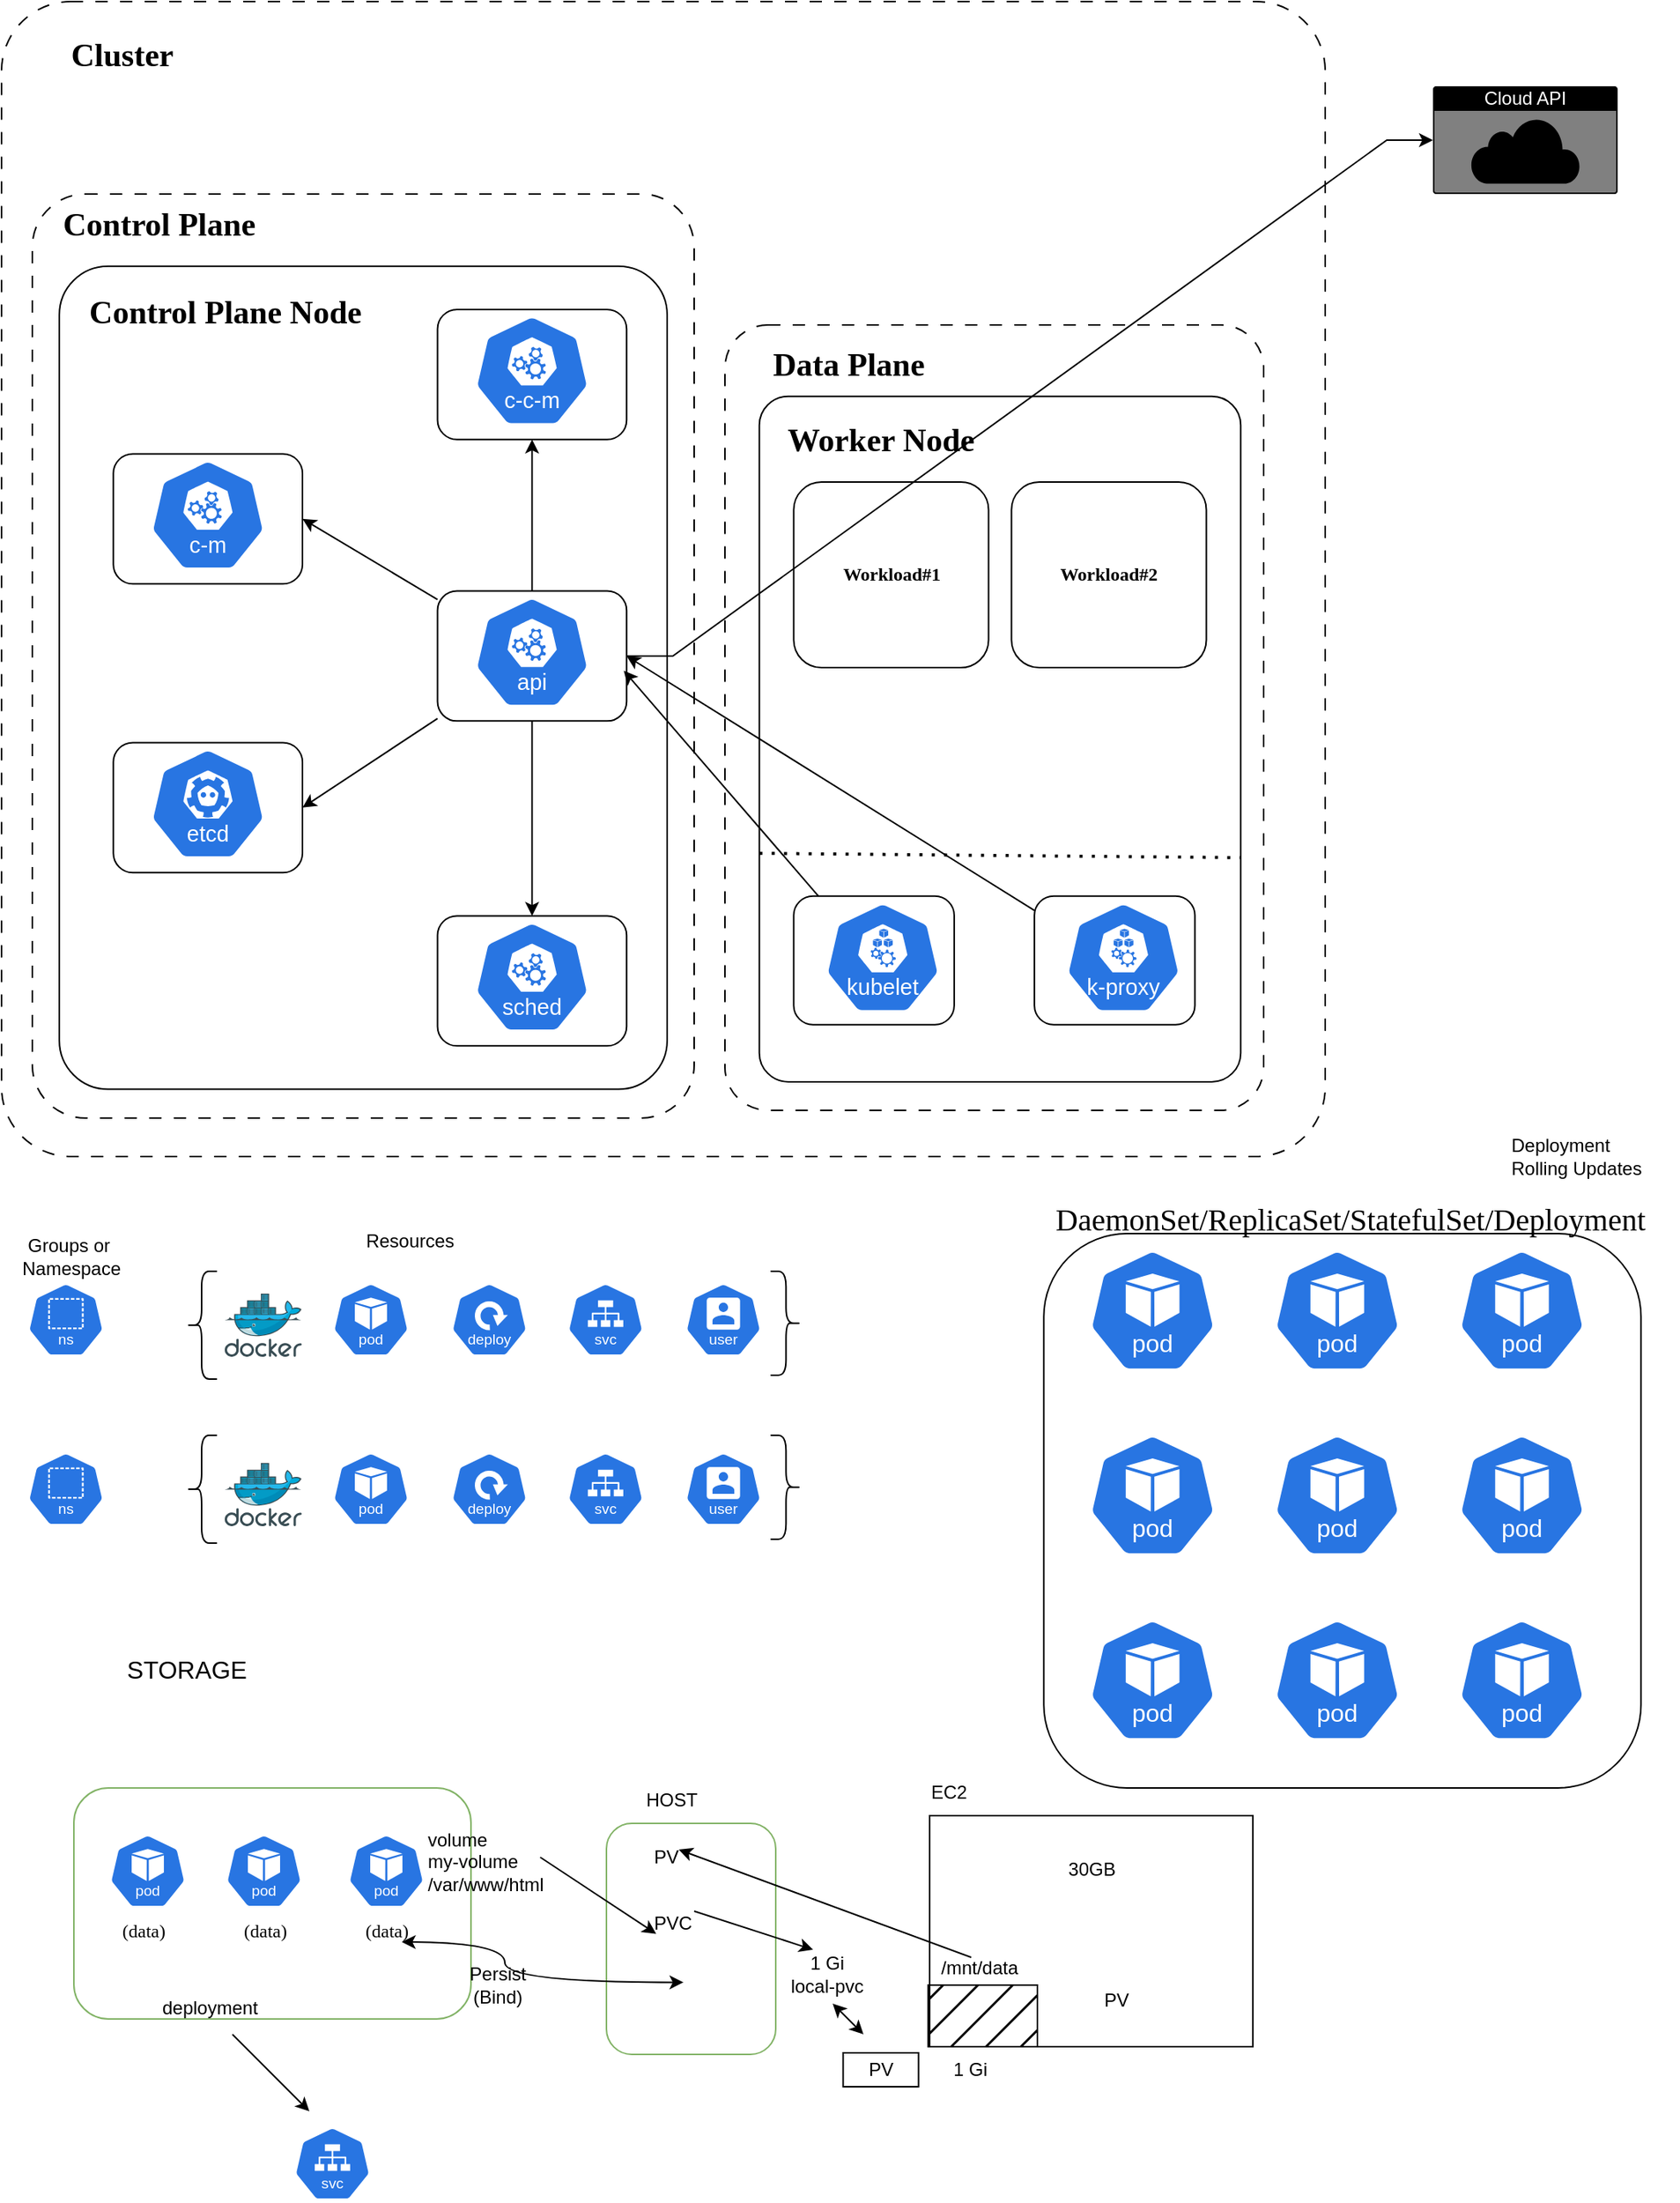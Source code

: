 <mxfile>
    <diagram id="0InjhLnmFeNZufS4UHry" name="k8s Architecture">
        <mxGraphModel dx="903" dy="637" grid="1" gridSize="10" guides="1" tooltips="1" connect="1" arrows="1" fold="1" page="1" pageScale="1" pageWidth="1100" pageHeight="850" math="0" shadow="0">
            <root>
                <mxCell id="0"/>
                <mxCell id="1" parent="0"/>
                <mxCell id="87" value="" style="rounded=1;whiteSpace=wrap;html=1;fillColor=none;strokeColor=#82b366;" vertex="1" parent="1">
                    <mxGeometry x="57" y="1170" width="258" height="150" as="geometry"/>
                </mxCell>
                <mxCell id="62" value="" style="rounded=1;whiteSpace=wrap;html=1;" vertex="1" parent="1">
                    <mxGeometry x="687.17" y="810" width="388" height="360" as="geometry"/>
                </mxCell>
                <mxCell id="2" value="" style="rounded=1;whiteSpace=wrap;html=1;arcSize=6;dashed=1;dashPattern=8 8;" parent="1" vertex="1">
                    <mxGeometry x="10" y="10" width="860" height="750" as="geometry"/>
                </mxCell>
                <mxCell id="4" value="" style="rounded=1;whiteSpace=wrap;html=1;arcSize=8;dashed=1;dashPattern=8 8;container=0;" parent="1" vertex="1">
                    <mxGeometry x="480" y="220" width="350" height="510" as="geometry"/>
                </mxCell>
                <mxCell id="6" value="" style="rounded=1;whiteSpace=wrap;html=1;arcSize=6;container=0;" parent="1" vertex="1">
                    <mxGeometry x="502.34" y="266.364" width="312.766" height="445.091" as="geometry"/>
                </mxCell>
                <mxCell id="7" value="" style="endArrow=none;dashed=1;html=1;dashPattern=1 3;strokeWidth=2;entryX=1;entryY=0.673;entryDx=0;entryDy=0;entryPerimeter=0;" parent="1" target="6" edge="1">
                    <mxGeometry width="50" height="50" relative="1" as="geometry">
                        <mxPoint x="502.34" y="563.091" as="sourcePoint"/>
                        <mxPoint x="539.574" y="516.727" as="targetPoint"/>
                    </mxGeometry>
                </mxCell>
                <mxCell id="13" value="" style="rounded=1;whiteSpace=wrap;html=1;container=0;" parent="1" vertex="1">
                    <mxGeometry x="524.681" y="590.909" width="104.255" height="83.455" as="geometry"/>
                </mxCell>
                <mxCell id="14" value="" style="rounded=1;whiteSpace=wrap;html=1;container=0;" parent="1" vertex="1">
                    <mxGeometry x="681.064" y="590.909" width="104.255" height="83.455" as="geometry"/>
                </mxCell>
                <mxCell id="16" value="&lt;font data-font-src=&quot;https://fonts.googleapis.com/css?family=Indie+Flower&quot; face=&quot;Indie Flower&quot;&gt;&lt;b&gt;Workload#1&lt;/b&gt;&lt;/font&gt;" style="rounded=1;whiteSpace=wrap;html=1;container=0;" parent="1" vertex="1">
                    <mxGeometry x="524.681" y="322" width="126.596" height="120.545" as="geometry"/>
                </mxCell>
                <mxCell id="17" value="&lt;font data-font-src=&quot;https://fonts.googleapis.com/css?family=Indie+Flower&quot; face=&quot;Indie Flower&quot;&gt;&lt;b&gt;Workload#2&lt;/b&gt;&lt;/font&gt;" style="rounded=1;whiteSpace=wrap;html=1;container=0;" parent="1" vertex="1">
                    <mxGeometry x="666.17" y="322" width="126.596" height="120.545" as="geometry"/>
                </mxCell>
                <mxCell id="26" value="" style="aspect=fixed;sketch=0;html=1;dashed=0;whitespace=wrap;verticalLabelPosition=bottom;verticalAlign=top;fillColor=#2875E2;strokeColor=#ffffff;points=[[0.005,0.63,0],[0.1,0.2,0],[0.9,0.2,0],[0.5,0,0],[0.995,0.63,0],[0.72,0.99,0],[0.5,1,0],[0.28,0.99,0]];shape=mxgraph.kubernetes.icon2;kubernetesLabel=1;prIcon=k_proxy;container=0;" parent="1" vertex="1">
                    <mxGeometry x="701.17" y="594.618" width="75.469" height="72.45" as="geometry"/>
                </mxCell>
                <mxCell id="27" value="" style="aspect=fixed;sketch=0;html=1;dashed=0;whitespace=wrap;verticalLabelPosition=bottom;verticalAlign=top;fillColor=#2875E2;strokeColor=#ffffff;points=[[0.005,0.63,0],[0.1,0.2,0],[0.9,0.2,0],[0.5,0,0],[0.995,0.63,0],[0.72,0.99,0],[0.5,1,0],[0.28,0.99,0]];shape=mxgraph.kubernetes.icon2;kubernetesLabel=1;prIcon=kubelet;container=0;" parent="1" vertex="1">
                    <mxGeometry x="544.787" y="594.618" width="75.469" height="72.45" as="geometry"/>
                </mxCell>
                <mxCell id="3" value="" style="rounded=1;whiteSpace=wrap;html=1;arcSize=8;dashed=1;dashPattern=8 8;container=0;" parent="1" vertex="1">
                    <mxGeometry x="30" y="135" width="430" height="600" as="geometry"/>
                </mxCell>
                <mxCell id="5" value="" style="rounded=1;whiteSpace=wrap;html=1;arcSize=8;container=0;" parent="1" vertex="1">
                    <mxGeometry x="47.551" y="181.875" width="394.898" height="534.375" as="geometry"/>
                </mxCell>
                <mxCell id="8" value="" style="rounded=1;whiteSpace=wrap;html=1;container=0;" parent="1" vertex="1">
                    <mxGeometry x="293.265" y="210" width="122.857" height="84.375" as="geometry"/>
                </mxCell>
                <mxCell id="39" style="edgeStyle=none;html=1;entryX=0.5;entryY=1;entryDx=0;entryDy=0;" parent="1" source="9" target="8" edge="1">
                    <mxGeometry relative="1" as="geometry"/>
                </mxCell>
                <mxCell id="41" style="edgeStyle=none;html=1;entryX=0.5;entryY=0;entryDx=0;entryDy=0;" parent="1" source="9" target="10" edge="1">
                    <mxGeometry relative="1" as="geometry"/>
                </mxCell>
                <mxCell id="42" style="edgeStyle=none;html=1;entryX=1;entryY=0.5;entryDx=0;entryDy=0;" parent="1" source="9" target="12" edge="1">
                    <mxGeometry relative="1" as="geometry"/>
                </mxCell>
                <mxCell id="43" style="edgeStyle=none;html=1;entryX=1;entryY=0.5;entryDx=0;entryDy=0;" parent="1" source="9" target="11" edge="1">
                    <mxGeometry relative="1" as="geometry"/>
                </mxCell>
                <mxCell id="i6A4bp0ibLuV1cn4jNwl-45" style="edgeStyle=entityRelationEdgeStyle;rounded=0;orthogonalLoop=1;jettySize=auto;html=1;elbow=vertical;" edge="1" parent="1" source="9" target="33">
                    <mxGeometry relative="1" as="geometry"/>
                </mxCell>
                <mxCell id="9" value="" style="rounded=1;whiteSpace=wrap;html=1;container=0;" parent="1" vertex="1">
                    <mxGeometry x="293.265" y="392.812" width="122.857" height="84.375" as="geometry"/>
                </mxCell>
                <mxCell id="10" value="" style="rounded=1;whiteSpace=wrap;html=1;container=0;" parent="1" vertex="1">
                    <mxGeometry x="293.265" y="603.75" width="122.857" height="84.375" as="geometry"/>
                </mxCell>
                <mxCell id="11" value="" style="rounded=1;whiteSpace=wrap;html=1;container=0;" parent="1" vertex="1">
                    <mxGeometry x="82.653" y="491.25" width="122.857" height="84.375" as="geometry"/>
                </mxCell>
                <mxCell id="12" value="" style="rounded=1;whiteSpace=wrap;html=1;container=0;" parent="1" vertex="1">
                    <mxGeometry x="82.653" y="303.75" width="122.857" height="84.375" as="geometry"/>
                </mxCell>
                <mxCell id="22" value="" style="aspect=fixed;sketch=0;html=1;dashed=0;whitespace=wrap;verticalLabelPosition=bottom;verticalAlign=top;fillColor=#2875E2;strokeColor=#ffffff;points=[[0.005,0.63,0],[0.1,0.2,0],[0.9,0.2,0],[0.5,0,0],[0.995,0.63,0],[0.72,0.99,0],[0.5,1,0],[0.28,0.99,0]];shape=mxgraph.kubernetes.icon2;kubernetesLabel=1;prIcon=c_c_m;container=0;" parent="1" vertex="1">
                    <mxGeometry x="316.959" y="213.488" width="75.469" height="72.451" as="geometry"/>
                </mxCell>
                <mxCell id="23" value="" style="aspect=fixed;sketch=0;html=1;dashed=0;whitespace=wrap;verticalLabelPosition=bottom;verticalAlign=top;fillColor=#2875E2;strokeColor=#ffffff;points=[[0.005,0.63,0],[0.1,0.2,0],[0.9,0.2,0],[0.5,0,0],[0.995,0.63,0],[0.72,0.99,0],[0.5,1,0],[0.28,0.99,0]];shape=mxgraph.kubernetes.icon2;kubernetesLabel=1;prIcon=api;container=0;" parent="1" vertex="1">
                    <mxGeometry x="316.959" y="396.3" width="75.469" height="72.45" as="geometry"/>
                </mxCell>
                <mxCell id="24" value="" style="aspect=fixed;sketch=0;html=1;dashed=0;whitespace=wrap;verticalLabelPosition=bottom;verticalAlign=top;fillColor=#2875E2;strokeColor=#ffffff;points=[[0.005,0.63,0],[0.1,0.2,0],[0.9,0.2,0],[0.5,0,0],[0.995,0.63,0],[0.72,0.99,0],[0.5,1,0],[0.28,0.99,0]];shape=mxgraph.kubernetes.icon2;kubernetesLabel=1;prIcon=c_m;container=0;" parent="1" vertex="1">
                    <mxGeometry x="106.347" y="307.238" width="75.469" height="72.451" as="geometry"/>
                </mxCell>
                <mxCell id="25" value="" style="aspect=fixed;sketch=0;html=1;dashed=0;whitespace=wrap;verticalLabelPosition=bottom;verticalAlign=top;fillColor=#2875E2;strokeColor=#ffffff;points=[[0.005,0.63,0],[0.1,0.2,0],[0.9,0.2,0],[0.5,0,0],[0.995,0.63,0],[0.72,0.99,0],[0.5,1,0],[0.28,0.99,0]];shape=mxgraph.kubernetes.icon2;kubernetesLabel=1;prIcon=etcd;container=0;" parent="1" vertex="1">
                    <mxGeometry x="106.347" y="494.738" width="75.469" height="72.451" as="geometry"/>
                </mxCell>
                <mxCell id="28" value="" style="aspect=fixed;sketch=0;html=1;dashed=0;whitespace=wrap;verticalLabelPosition=bottom;verticalAlign=top;fillColor=#2875E2;strokeColor=#ffffff;points=[[0.005,0.63,0],[0.1,0.2,0],[0.9,0.2,0],[0.5,0,0],[0.995,0.63,0],[0.72,0.99,0],[0.5,1,0],[0.28,0.99,0]];shape=mxgraph.kubernetes.icon2;kubernetesLabel=1;prIcon=sched;container=0;" parent="1" vertex="1">
                    <mxGeometry x="316.959" y="607.237" width="75.469" height="72.451" as="geometry"/>
                </mxCell>
                <mxCell id="33" value="Cloud API" style="html=1;whiteSpace=wrap;strokeColor=none;fillColor=#000000;labelPosition=center;verticalLabelPosition=middle;verticalAlign=top;align=center;fontSize=12;outlineConnect=0;spacingTop=-6;fontColor=#FFFFFF;sketch=0;shape=mxgraph.sitemap.cloud;" parent="1" vertex="1">
                    <mxGeometry x="940" y="65" width="120" height="70" as="geometry"/>
                </mxCell>
                <mxCell id="34" value="&lt;font face=&quot;Indie Flower&quot; style=&quot;font-size: 21px;&quot;&gt;&lt;b&gt;Cluster&lt;/b&gt;&lt;/font&gt;" style="text;html=1;align=center;verticalAlign=middle;resizable=0;points=[];autosize=1;strokeColor=none;fillColor=none;sketch=1;curveFitting=1;jiggle=2;" parent="1" vertex="1">
                    <mxGeometry x="47.55" y="25" width="80" height="40" as="geometry"/>
                </mxCell>
                <mxCell id="35" value="&lt;font face=&quot;Indie Flower&quot; style=&quot;font-size: 21px;&quot;&gt;&lt;b&gt;Control Plane&lt;/b&gt;&lt;/font&gt;" style="text;html=1;align=center;verticalAlign=middle;resizable=0;points=[];autosize=1;strokeColor=none;fillColor=none;sketch=1;curveFitting=1;jiggle=2;" parent="1" vertex="1">
                    <mxGeometry x="41.82" y="135" width="140" height="40" as="geometry"/>
                </mxCell>
                <mxCell id="36" value="&lt;font face=&quot;Indie Flower&quot; style=&quot;font-size: 21px;&quot;&gt;&lt;b&gt;Worker Node&lt;/b&gt;&lt;/font&gt;" style="text;html=1;align=center;verticalAlign=middle;resizable=0;points=[];autosize=1;strokeColor=none;fillColor=none;sketch=1;curveFitting=1;jiggle=2;" parent="1" vertex="1">
                    <mxGeometry x="511.28" y="275" width="140" height="40" as="geometry"/>
                </mxCell>
                <mxCell id="37" value="&lt;font face=&quot;Indie Flower&quot; style=&quot;font-size: 21px;&quot;&gt;&lt;b&gt;Control Plane Node&lt;/b&gt;&lt;/font&gt;" style="text;html=1;align=center;verticalAlign=middle;resizable=0;points=[];autosize=1;strokeColor=none;fillColor=none;sketch=1;curveFitting=1;jiggle=2;" parent="1" vertex="1">
                    <mxGeometry x="60.0" y="192" width="190" height="40" as="geometry"/>
                </mxCell>
                <mxCell id="38" value="&lt;font face=&quot;Indie Flower&quot; style=&quot;font-size: 21px;&quot;&gt;&lt;b&gt;Data Plane&lt;/b&gt;&lt;/font&gt;" style="text;html=1;align=center;verticalAlign=middle;resizable=0;points=[];autosize=1;strokeColor=none;fillColor=none;sketch=1;curveFitting=1;jiggle=2;" parent="1" vertex="1">
                    <mxGeometry x="500.26" y="226" width="120" height="40" as="geometry"/>
                </mxCell>
                <mxCell id="44" style="edgeStyle=none;html=1;entryX=0.985;entryY=0.613;entryDx=0;entryDy=0;entryPerimeter=0;" parent="1" source="13" target="9" edge="1">
                    <mxGeometry relative="1" as="geometry"/>
                </mxCell>
                <mxCell id="45" style="edgeStyle=none;html=1;entryX=1;entryY=0.5;entryDx=0;entryDy=0;" parent="1" source="14" target="9" edge="1">
                    <mxGeometry relative="1" as="geometry"/>
                </mxCell>
                <mxCell id="46" value="" style="aspect=fixed;sketch=0;html=1;dashed=0;whitespace=wrap;verticalLabelPosition=bottom;verticalAlign=top;fillColor=#2875E2;strokeColor=#ffffff;points=[[0.005,0.63,0],[0.1,0.2,0],[0.9,0.2,0],[0.5,0,0],[0.995,0.63,0],[0.72,0.99,0],[0.5,1,0],[0.28,0.99,0]];shape=mxgraph.kubernetes.icon2;kubernetesLabel=1;prIcon=pod" vertex="1" parent="1">
                    <mxGeometry x="716.17" y="820" width="83.34" height="80" as="geometry"/>
                </mxCell>
                <mxCell id="52" value="" style="aspect=fixed;sketch=0;html=1;dashed=0;whitespace=wrap;verticalLabelPosition=bottom;verticalAlign=top;fillColor=#2875E2;strokeColor=#ffffff;points=[[0.005,0.63,0],[0.1,0.2,0],[0.9,0.2,0],[0.5,0,0],[0.995,0.63,0],[0.72,0.99,0],[0.5,1,0],[0.28,0.99,0]];shape=mxgraph.kubernetes.icon2;kubernetesLabel=1;prIcon=pod" vertex="1" parent="1">
                    <mxGeometry x="836.17" y="820" width="83.34" height="80" as="geometry"/>
                </mxCell>
                <mxCell id="53" value="" style="aspect=fixed;sketch=0;html=1;dashed=0;whitespace=wrap;verticalLabelPosition=bottom;verticalAlign=top;fillColor=#2875E2;strokeColor=#ffffff;points=[[0.005,0.63,0],[0.1,0.2,0],[0.9,0.2,0],[0.5,0,0],[0.995,0.63,0],[0.72,0.99,0],[0.5,1,0],[0.28,0.99,0]];shape=mxgraph.kubernetes.icon2;kubernetesLabel=1;prIcon=pod" vertex="1" parent="1">
                    <mxGeometry x="956.17" y="820" width="83.34" height="80" as="geometry"/>
                </mxCell>
                <mxCell id="54" value="" style="aspect=fixed;sketch=0;html=1;dashed=0;whitespace=wrap;verticalLabelPosition=bottom;verticalAlign=top;fillColor=#2875E2;strokeColor=#ffffff;points=[[0.005,0.63,0],[0.1,0.2,0],[0.9,0.2,0],[0.5,0,0],[0.995,0.63,0],[0.72,0.99,0],[0.5,1,0],[0.28,0.99,0]];shape=mxgraph.kubernetes.icon2;kubernetesLabel=1;prIcon=pod" vertex="1" parent="1">
                    <mxGeometry x="716.17" y="940" width="83.34" height="80" as="geometry"/>
                </mxCell>
                <mxCell id="55" value="" style="aspect=fixed;sketch=0;html=1;dashed=0;whitespace=wrap;verticalLabelPosition=bottom;verticalAlign=top;fillColor=#2875E2;strokeColor=#ffffff;points=[[0.005,0.63,0],[0.1,0.2,0],[0.9,0.2,0],[0.5,0,0],[0.995,0.63,0],[0.72,0.99,0],[0.5,1,0],[0.28,0.99,0]];shape=mxgraph.kubernetes.icon2;kubernetesLabel=1;prIcon=pod" vertex="1" parent="1">
                    <mxGeometry x="836.17" y="940" width="83.34" height="80" as="geometry"/>
                </mxCell>
                <mxCell id="56" value="" style="aspect=fixed;sketch=0;html=1;dashed=0;whitespace=wrap;verticalLabelPosition=bottom;verticalAlign=top;fillColor=#2875E2;strokeColor=#ffffff;points=[[0.005,0.63,0],[0.1,0.2,0],[0.9,0.2,0],[0.5,0,0],[0.995,0.63,0],[0.72,0.99,0],[0.5,1,0],[0.28,0.99,0]];shape=mxgraph.kubernetes.icon2;kubernetesLabel=1;prIcon=pod" vertex="1" parent="1">
                    <mxGeometry x="956.17" y="940" width="83.34" height="80" as="geometry"/>
                </mxCell>
                <mxCell id="57" value="" style="aspect=fixed;sketch=0;html=1;dashed=0;whitespace=wrap;verticalLabelPosition=bottom;verticalAlign=top;fillColor=#2875E2;strokeColor=#ffffff;points=[[0.005,0.63,0],[0.1,0.2,0],[0.9,0.2,0],[0.5,0,0],[0.995,0.63,0],[0.72,0.99,0],[0.5,1,0],[0.28,0.99,0]];shape=mxgraph.kubernetes.icon2;kubernetesLabel=1;prIcon=pod" vertex="1" parent="1">
                    <mxGeometry x="716.17" y="1060" width="83.34" height="80" as="geometry"/>
                </mxCell>
                <mxCell id="58" value="" style="aspect=fixed;sketch=0;html=1;dashed=0;whitespace=wrap;verticalLabelPosition=bottom;verticalAlign=top;fillColor=#2875E2;strokeColor=#ffffff;points=[[0.005,0.63,0],[0.1,0.2,0],[0.9,0.2,0],[0.5,0,0],[0.995,0.63,0],[0.72,0.99,0],[0.5,1,0],[0.28,0.99,0]];shape=mxgraph.kubernetes.icon2;kubernetesLabel=1;prIcon=pod" vertex="1" parent="1">
                    <mxGeometry x="836.17" y="1060" width="83.34" height="80" as="geometry"/>
                </mxCell>
                <mxCell id="59" value="" style="aspect=fixed;sketch=0;html=1;dashed=0;whitespace=wrap;verticalLabelPosition=bottom;verticalAlign=top;fillColor=#2875E2;strokeColor=#ffffff;points=[[0.005,0.63,0],[0.1,0.2,0],[0.9,0.2,0],[0.5,0,0],[0.995,0.63,0],[0.72,0.99,0],[0.5,1,0],[0.28,0.99,0]];shape=mxgraph.kubernetes.icon2;kubernetesLabel=1;prIcon=pod" vertex="1" parent="1">
                    <mxGeometry x="956.17" y="1060" width="83.34" height="80" as="geometry"/>
                </mxCell>
                <mxCell id="60" value="&lt;font style=&quot;font-size: 20px;&quot; data-font-src=&quot;https://fonts.googleapis.com/css?family=Indie+Flower&quot; face=&quot;Indie Flower&quot;&gt;DaemonSet/ReplicaSet/StatefulSet/Deployment&lt;/font&gt;" style="text;html=1;align=center;verticalAlign=middle;resizable=0;points=[];autosize=1;strokeColor=none;fillColor=none;" vertex="1" parent="1">
                    <mxGeometry x="676.17" y="780" width="420" height="40" as="geometry"/>
                </mxCell>
                <mxCell id="61" value="Deployment&lt;br&gt;Rolling Updates" style="text;html=1;align=left;verticalAlign=middle;resizable=0;points=[];autosize=1;strokeColor=none;fillColor=none;" vertex="1" parent="1">
                    <mxGeometry x="989.35" y="740" width="110" height="40" as="geometry"/>
                </mxCell>
                <mxCell id="64" value="" style="aspect=fixed;sketch=0;html=1;dashed=0;whitespace=wrap;verticalLabelPosition=bottom;verticalAlign=top;fillColor=#2875E2;strokeColor=#ffffff;points=[[0.005,0.63,0],[0.1,0.2,0],[0.9,0.2,0],[0.5,0,0],[0.995,0.63,0],[0.72,0.99,0],[0.5,1,0],[0.28,0.99,0]];shape=mxgraph.kubernetes.icon2;kubernetesLabel=1;prIcon=pod" vertex="1" parent="1">
                    <mxGeometry x="225" y="842" width="50" height="48" as="geometry"/>
                </mxCell>
                <mxCell id="65" value="" style="aspect=fixed;sketch=0;html=1;dashed=0;whitespace=wrap;verticalLabelPosition=bottom;verticalAlign=top;fillColor=#2875E2;strokeColor=#ffffff;points=[[0.005,0.63,0],[0.1,0.2,0],[0.9,0.2,0],[0.5,0,0],[0.995,0.63,0],[0.72,0.99,0],[0.5,1,0],[0.28,0.99,0]];shape=mxgraph.kubernetes.icon2;kubernetesLabel=1;prIcon=deploy" vertex="1" parent="1">
                    <mxGeometry x="301.96" y="842" width="50" height="48" as="geometry"/>
                </mxCell>
                <mxCell id="66" value="" style="aspect=fixed;sketch=0;html=1;dashed=0;whitespace=wrap;verticalLabelPosition=bottom;verticalAlign=top;fillColor=#2875E2;strokeColor=#ffffff;points=[[0.005,0.63,0],[0.1,0.2,0],[0.9,0.2,0],[0.5,0,0],[0.995,0.63,0],[0.72,0.99,0],[0.5,1,0],[0.28,0.99,0]];shape=mxgraph.kubernetes.icon2;kubernetesLabel=1;prIcon=svc" vertex="1" parent="1">
                    <mxGeometry x="377.45" y="842" width="50" height="48" as="geometry"/>
                </mxCell>
                <mxCell id="68" value="" style="aspect=fixed;sketch=0;html=1;dashed=0;whitespace=wrap;verticalLabelPosition=bottom;verticalAlign=top;fillColor=#2875E2;strokeColor=#ffffff;points=[[0.005,0.63,0],[0.1,0.2,0],[0.9,0.2,0],[0.5,0,0],[0.995,0.63,0],[0.72,0.99,0],[0.5,1,0],[0.28,0.99,0]];shape=mxgraph.kubernetes.icon2;kubernetesLabel=1;prIcon=user" vertex="1" parent="1">
                    <mxGeometry x="454" y="842" width="50" height="48" as="geometry"/>
                </mxCell>
                <mxCell id="69" value="" style="image;sketch=0;aspect=fixed;html=1;points=[];align=center;fontSize=12;image=img/lib/mscae/Docker.svg;" vertex="1" parent="1">
                    <mxGeometry x="155" y="849" width="50" height="41" as="geometry"/>
                </mxCell>
                <mxCell id="70" value="" style="aspect=fixed;sketch=0;html=1;dashed=0;whitespace=wrap;verticalLabelPosition=bottom;verticalAlign=top;fillColor=#2875E2;strokeColor=#ffffff;points=[[0.005,0.63,0],[0.1,0.2,0],[0.9,0.2,0],[0.5,0,0],[0.995,0.63,0],[0.72,0.99,0],[0.5,1,0],[0.28,0.99,0]];shape=mxgraph.kubernetes.icon2;kubernetesLabel=1;prIcon=ns" vertex="1" parent="1">
                    <mxGeometry x="26.82" y="842" width="50" height="48" as="geometry"/>
                </mxCell>
                <mxCell id="71" value="" style="aspect=fixed;sketch=0;html=1;dashed=0;whitespace=wrap;verticalLabelPosition=bottom;verticalAlign=top;fillColor=#2875E2;strokeColor=#ffffff;points=[[0.005,0.63,0],[0.1,0.2,0],[0.9,0.2,0],[0.5,0,0],[0.995,0.63,0],[0.72,0.99,0],[0.5,1,0],[0.28,0.99,0]];shape=mxgraph.kubernetes.icon2;kubernetesLabel=1;prIcon=pod" vertex="1" parent="1">
                    <mxGeometry x="225" y="952" width="50" height="48" as="geometry"/>
                </mxCell>
                <mxCell id="72" value="" style="aspect=fixed;sketch=0;html=1;dashed=0;whitespace=wrap;verticalLabelPosition=bottom;verticalAlign=top;fillColor=#2875E2;strokeColor=#ffffff;points=[[0.005,0.63,0],[0.1,0.2,0],[0.9,0.2,0],[0.5,0,0],[0.995,0.63,0],[0.72,0.99,0],[0.5,1,0],[0.28,0.99,0]];shape=mxgraph.kubernetes.icon2;kubernetesLabel=1;prIcon=deploy" vertex="1" parent="1">
                    <mxGeometry x="301.96" y="952" width="50" height="48" as="geometry"/>
                </mxCell>
                <mxCell id="73" value="" style="aspect=fixed;sketch=0;html=1;dashed=0;whitespace=wrap;verticalLabelPosition=bottom;verticalAlign=top;fillColor=#2875E2;strokeColor=#ffffff;points=[[0.005,0.63,0],[0.1,0.2,0],[0.9,0.2,0],[0.5,0,0],[0.995,0.63,0],[0.72,0.99,0],[0.5,1,0],[0.28,0.99,0]];shape=mxgraph.kubernetes.icon2;kubernetesLabel=1;prIcon=svc" vertex="1" parent="1">
                    <mxGeometry x="377.45" y="952" width="50" height="48" as="geometry"/>
                </mxCell>
                <mxCell id="74" value="" style="aspect=fixed;sketch=0;html=1;dashed=0;whitespace=wrap;verticalLabelPosition=bottom;verticalAlign=top;fillColor=#2875E2;strokeColor=#ffffff;points=[[0.005,0.63,0],[0.1,0.2,0],[0.9,0.2,0],[0.5,0,0],[0.995,0.63,0],[0.72,0.99,0],[0.5,1,0],[0.28,0.99,0]];shape=mxgraph.kubernetes.icon2;kubernetesLabel=1;prIcon=user" vertex="1" parent="1">
                    <mxGeometry x="454" y="952" width="50" height="48" as="geometry"/>
                </mxCell>
                <mxCell id="75" value="" style="image;sketch=0;aspect=fixed;html=1;points=[];align=center;fontSize=12;image=img/lib/mscae/Docker.svg;" vertex="1" parent="1">
                    <mxGeometry x="155" y="959" width="50" height="41" as="geometry"/>
                </mxCell>
                <mxCell id="76" value="" style="aspect=fixed;sketch=0;html=1;dashed=0;whitespace=wrap;verticalLabelPosition=bottom;verticalAlign=top;fillColor=#2875E2;strokeColor=#ffffff;points=[[0.005,0.63,0],[0.1,0.2,0],[0.9,0.2,0],[0.5,0,0],[0.995,0.63,0],[0.72,0.99,0],[0.5,1,0],[0.28,0.99,0]];shape=mxgraph.kubernetes.icon2;kubernetesLabel=1;prIcon=ns" vertex="1" parent="1">
                    <mxGeometry x="26.82" y="952" width="50" height="48" as="geometry"/>
                </mxCell>
                <mxCell id="77" value="" style="shape=curlyBracket;whiteSpace=wrap;html=1;rounded=1;labelPosition=left;verticalLabelPosition=middle;align=right;verticalAlign=middle;size=0.5;" vertex="1" parent="1">
                    <mxGeometry x="130" y="834.5" width="20" height="70" as="geometry"/>
                </mxCell>
                <mxCell id="78" value="" style="shape=curlyBracket;whiteSpace=wrap;html=1;rounded=1;labelPosition=left;verticalLabelPosition=middle;align=right;verticalAlign=middle;size=0.5;" vertex="1" parent="1">
                    <mxGeometry x="130" y="941" width="20" height="70" as="geometry"/>
                </mxCell>
                <mxCell id="79" value="" style="shape=curlyBracket;whiteSpace=wrap;html=1;rounded=1;flipH=1;labelPosition=right;verticalLabelPosition=middle;align=left;verticalAlign=middle;" vertex="1" parent="1">
                    <mxGeometry x="509.68" y="834.5" width="20" height="67.5" as="geometry"/>
                </mxCell>
                <mxCell id="80" value="" style="shape=curlyBracket;whiteSpace=wrap;html=1;rounded=1;flipH=1;labelPosition=right;verticalLabelPosition=middle;align=left;verticalAlign=middle;" vertex="1" parent="1">
                    <mxGeometry x="509.68" y="941" width="20" height="67.5" as="geometry"/>
                </mxCell>
                <mxCell id="81" value="&lt;font style=&quot;color: rgb(0, 0, 0);&quot;&gt;Groups or&amp;nbsp;&lt;br&gt;&lt;/font&gt;&lt;div style=&quot;text-align: left;&quot;&gt;&lt;span style=&quot;background-color: transparent;&quot;&gt;&lt;font style=&quot;color: rgb(0, 0, 0);&quot;&gt;Namespace&lt;/font&gt;&lt;/span&gt;&lt;/div&gt;" style="text;html=1;align=center;verticalAlign=middle;resizable=0;points=[];autosize=1;strokeColor=none;fillColor=none;" vertex="1" parent="1">
                    <mxGeometry x="10" y="805" width="90" height="40" as="geometry"/>
                </mxCell>
                <mxCell id="82" value="Resources" style="text;html=1;align=center;verticalAlign=middle;resizable=0;points=[];autosize=1;strokeColor=none;fillColor=none;" vertex="1" parent="1">
                    <mxGeometry x="235" y="800" width="80" height="30" as="geometry"/>
                </mxCell>
                <mxCell id="83" value="&lt;font style=&quot;font-size: 16px;&quot;&gt;STORAGE&lt;/font&gt;" style="text;html=1;align=center;verticalAlign=middle;resizable=0;points=[];autosize=1;strokeColor=none;fillColor=none;" vertex="1" parent="1">
                    <mxGeometry x="80" y="1078" width="100" height="30" as="geometry"/>
                </mxCell>
                <mxCell id="84" value="" style="aspect=fixed;sketch=0;html=1;dashed=0;whitespace=wrap;verticalLabelPosition=bottom;verticalAlign=top;fillColor=#2875E2;strokeColor=#ffffff;points=[[0.005,0.63,0],[0.1,0.2,0],[0.9,0.2,0],[0.5,0,0],[0.995,0.63,0],[0.72,0.99,0],[0.5,1,0],[0.28,0.99,0]];shape=mxgraph.kubernetes.icon2;kubernetesLabel=1;prIcon=pod" vertex="1" parent="1">
                    <mxGeometry x="80" y="1200" width="50" height="48" as="geometry"/>
                </mxCell>
                <mxCell id="85" value="" style="aspect=fixed;sketch=0;html=1;dashed=0;whitespace=wrap;verticalLabelPosition=bottom;verticalAlign=top;fillColor=#2875E2;strokeColor=#ffffff;points=[[0.005,0.63,0],[0.1,0.2,0],[0.9,0.2,0],[0.5,0,0],[0.995,0.63,0],[0.72,0.99,0],[0.5,1,0],[0.28,0.99,0]];shape=mxgraph.kubernetes.icon2;kubernetesLabel=1;prIcon=pod" vertex="1" parent="1">
                    <mxGeometry x="155.51" y="1200" width="50" height="48" as="geometry"/>
                </mxCell>
                <mxCell id="86" value="" style="aspect=fixed;sketch=0;html=1;dashed=0;whitespace=wrap;verticalLabelPosition=bottom;verticalAlign=top;fillColor=#2875E2;strokeColor=#ffffff;points=[[0.005,0.63,0],[0.1,0.2,0],[0.9,0.2,0],[0.5,0,0],[0.995,0.63,0],[0.72,0.99,0],[0.5,1,0],[0.28,0.99,0]];shape=mxgraph.kubernetes.icon2;kubernetesLabel=1;prIcon=pod" vertex="1" parent="1">
                    <mxGeometry x="235" y="1200" width="50" height="48" as="geometry"/>
                </mxCell>
                <mxCell id="88" value="&lt;font data-font-src=&quot;https://fonts.googleapis.com/css?family=Indie+Flower&quot; face=&quot;Indie Flower&quot;&gt;(data)&lt;/font&gt;" style="text;html=1;align=center;verticalAlign=middle;resizable=0;points=[];autosize=1;strokeColor=none;fillColor=none;" vertex="1" parent="1">
                    <mxGeometry x="76.82" y="1248" width="50" height="30" as="geometry"/>
                </mxCell>
                <mxCell id="89" value="&lt;font data-font-src=&quot;https://fonts.googleapis.com/css?family=Indie+Flower&quot; face=&quot;Indie Flower&quot;&gt;(data)&lt;/font&gt;" style="text;html=1;align=center;verticalAlign=middle;resizable=0;points=[];autosize=1;strokeColor=none;fillColor=none;" vertex="1" parent="1">
                    <mxGeometry x="155.51" y="1248" width="50" height="30" as="geometry"/>
                </mxCell>
                <mxCell id="90" value="&lt;font data-font-src=&quot;https://fonts.googleapis.com/css?family=Indie+Flower&quot; face=&quot;Indie Flower&quot;&gt;(data)&lt;/font&gt;" style="text;html=1;align=center;verticalAlign=middle;resizable=0;points=[];autosize=1;strokeColor=none;fillColor=none;" vertex="1" parent="1">
                    <mxGeometry x="235" y="1248" width="50" height="30" as="geometry"/>
                </mxCell>
                <mxCell id="91" value="" style="rounded=1;whiteSpace=wrap;html=1;fillColor=none;strokeColor=#82b366;" vertex="1" parent="1">
                    <mxGeometry x="403" y="1193" width="110" height="150" as="geometry"/>
                </mxCell>
                <mxCell id="92" value="HOST" style="text;html=1;align=center;verticalAlign=middle;resizable=0;points=[];autosize=1;strokeColor=none;fillColor=none;" vertex="1" parent="1">
                    <mxGeometry x="415.45" y="1163" width="60" height="30" as="geometry"/>
                </mxCell>
                <mxCell id="93" value="PV&lt;br&gt;&lt;br&gt;&lt;br&gt;PVC" style="text;html=1;align=left;verticalAlign=middle;resizable=0;points=[];autosize=1;strokeColor=none;fillColor=none;" vertex="1" parent="1">
                    <mxGeometry x="432.45" y="1201" width="50" height="70" as="geometry"/>
                </mxCell>
                <mxCell id="94" value="" style="endArrow=classic;startArrow=classic;html=1;entryX=0.455;entryY=0.688;entryDx=0;entryDy=0;entryPerimeter=0;edgeStyle=orthogonalEdgeStyle;curved=1;" edge="1" parent="1" target="91">
                    <mxGeometry width="50" height="50" relative="1" as="geometry">
                        <mxPoint x="270" y="1270" as="sourcePoint"/>
                        <mxPoint x="320" y="1220" as="targetPoint"/>
                    </mxGeometry>
                </mxCell>
                <mxCell id="95" value="Persist&lt;br&gt;(Bind)" style="text;html=1;align=center;verticalAlign=middle;resizable=0;points=[];autosize=1;strokeColor=none;fillColor=none;" vertex="1" parent="1">
                    <mxGeometry x="301.96" y="1278" width="60" height="40" as="geometry"/>
                </mxCell>
                <mxCell id="96" value="" style="rounded=0;whiteSpace=wrap;html=1;" vertex="1" parent="1">
                    <mxGeometry x="613" y="1188" width="210" height="150" as="geometry"/>
                </mxCell>
                <mxCell id="97" value="" style="rounded=0;whiteSpace=wrap;html=1;fillStyle=hatch;fillColor=#000000;" vertex="1" parent="1">
                    <mxGeometry x="612" y="1298" width="71" height="40" as="geometry"/>
                </mxCell>
                <mxCell id="98" value="&lt;font style=&quot;color: rgb(0, 0, 0);&quot;&gt;EC2&lt;/font&gt;" style="text;html=1;align=left;verticalAlign=middle;resizable=0;points=[];autosize=1;strokeColor=none;fillColor=none;" vertex="1" parent="1">
                    <mxGeometry x="612" y="1158" width="50" height="30" as="geometry"/>
                </mxCell>
                <mxCell id="99" value="30GB" style="text;html=1;align=center;verticalAlign=middle;resizable=0;points=[];autosize=1;strokeColor=none;fillColor=none;" vertex="1" parent="1">
                    <mxGeometry x="693" y="1208" width="50" height="30" as="geometry"/>
                </mxCell>
                <mxCell id="100" value="PV" style="text;html=1;align=center;verticalAlign=middle;resizable=0;points=[];autosize=1;strokeColor=none;fillColor=none;" vertex="1" parent="1">
                    <mxGeometry x="714.28" y="1293" width="40" height="30" as="geometry"/>
                </mxCell>
                <mxCell id="101" value="/mnt/data" style="text;html=1;align=center;verticalAlign=middle;resizable=0;points=[];autosize=1;strokeColor=none;fillColor=none;" vertex="1" parent="1">
                    <mxGeometry x="610" y="1272" width="70" height="30" as="geometry"/>
                </mxCell>
                <mxCell id="102" value="1 Gi" style="text;html=1;align=center;verticalAlign=middle;resizable=0;points=[];autosize=1;strokeColor=none;fillColor=none;" vertex="1" parent="1">
                    <mxGeometry x="614.28" y="1338" width="50" height="30" as="geometry"/>
                </mxCell>
                <mxCell id="104" value="volume&lt;br&gt;my-volume&lt;br&gt;/var/www/html" style="text;html=1;align=left;verticalAlign=middle;resizable=0;points=[];autosize=1;strokeColor=none;fillColor=none;" vertex="1" parent="1">
                    <mxGeometry x="285" y="1188" width="100" height="60" as="geometry"/>
                </mxCell>
                <mxCell id="105" value="" style="endArrow=classic;html=1;entryX=0.058;entryY=0.91;entryDx=0;entryDy=0;entryPerimeter=0;" edge="1" parent="1" target="93">
                    <mxGeometry width="50" height="50" relative="1" as="geometry">
                        <mxPoint x="360" y="1215" as="sourcePoint"/>
                        <mxPoint x="420" y="1215" as="targetPoint"/>
                    </mxGeometry>
                </mxCell>
                <mxCell id="106" value="1 Gi&lt;br&gt;local-pvc" style="text;html=1;align=center;verticalAlign=middle;resizable=0;points=[];autosize=1;strokeColor=none;fillColor=none;" vertex="1" parent="1">
                    <mxGeometry x="511.28" y="1271" width="70" height="40" as="geometry"/>
                </mxCell>
                <mxCell id="107" value="" style="endArrow=classic;html=1;entryX=0.371;entryY=0.1;entryDx=0;entryDy=0;entryPerimeter=0;" edge="1" parent="1" target="106">
                    <mxGeometry width="50" height="50" relative="1" as="geometry">
                        <mxPoint x="460" y="1250" as="sourcePoint"/>
                        <mxPoint x="510" y="1200" as="targetPoint"/>
                    </mxGeometry>
                </mxCell>
                <mxCell id="108" value="PV" style="rounded=0;whiteSpace=wrap;html=1;" vertex="1" parent="1">
                    <mxGeometry x="556.78" y="1342" width="49" height="22" as="geometry"/>
                </mxCell>
                <mxCell id="110" value="" style="endArrow=classic;startArrow=classic;html=1;" edge="1" parent="1">
                    <mxGeometry width="50" height="50" relative="1" as="geometry">
                        <mxPoint x="570" y="1330" as="sourcePoint"/>
                        <mxPoint x="550" y="1310" as="targetPoint"/>
                    </mxGeometry>
                </mxCell>
                <mxCell id="111" value="" style="endArrow=classic;html=1;entryX=0.351;entryY=0.129;entryDx=0;entryDy=0;entryPerimeter=0;" edge="1" parent="1" target="93">
                    <mxGeometry width="50" height="50" relative="1" as="geometry">
                        <mxPoint x="640" y="1280" as="sourcePoint"/>
                        <mxPoint x="690" y="1230" as="targetPoint"/>
                    </mxGeometry>
                </mxCell>
                <mxCell id="112" value="" style="aspect=fixed;sketch=0;html=1;dashed=0;whitespace=wrap;verticalLabelPosition=bottom;verticalAlign=top;fillColor=#2875E2;strokeColor=#ffffff;points=[[0.005,0.63,0],[0.1,0.2,0],[0.9,0.2,0],[0.5,0,0],[0.995,0.63,0],[0.72,0.99,0],[0.5,1,0],[0.28,0.99,0]];shape=mxgraph.kubernetes.icon2;kubernetesLabel=1;prIcon=svc" vertex="1" parent="1">
                    <mxGeometry x="200" y="1390" width="50" height="48" as="geometry"/>
                </mxCell>
                <mxCell id="113" value="" style="endArrow=classic;html=1;" edge="1" parent="1">
                    <mxGeometry width="50" height="50" relative="1" as="geometry">
                        <mxPoint x="160" y="1330" as="sourcePoint"/>
                        <mxPoint x="210" y="1380" as="targetPoint"/>
                    </mxGeometry>
                </mxCell>
                <mxCell id="114" value="deployment" style="text;html=1;align=center;verticalAlign=middle;resizable=0;points=[];autosize=1;strokeColor=none;fillColor=none;" vertex="1" parent="1">
                    <mxGeometry x="100" y="1298" width="90" height="30" as="geometry"/>
                </mxCell>
            </root>
        </mxGraphModel>
    </diagram>
</mxfile>